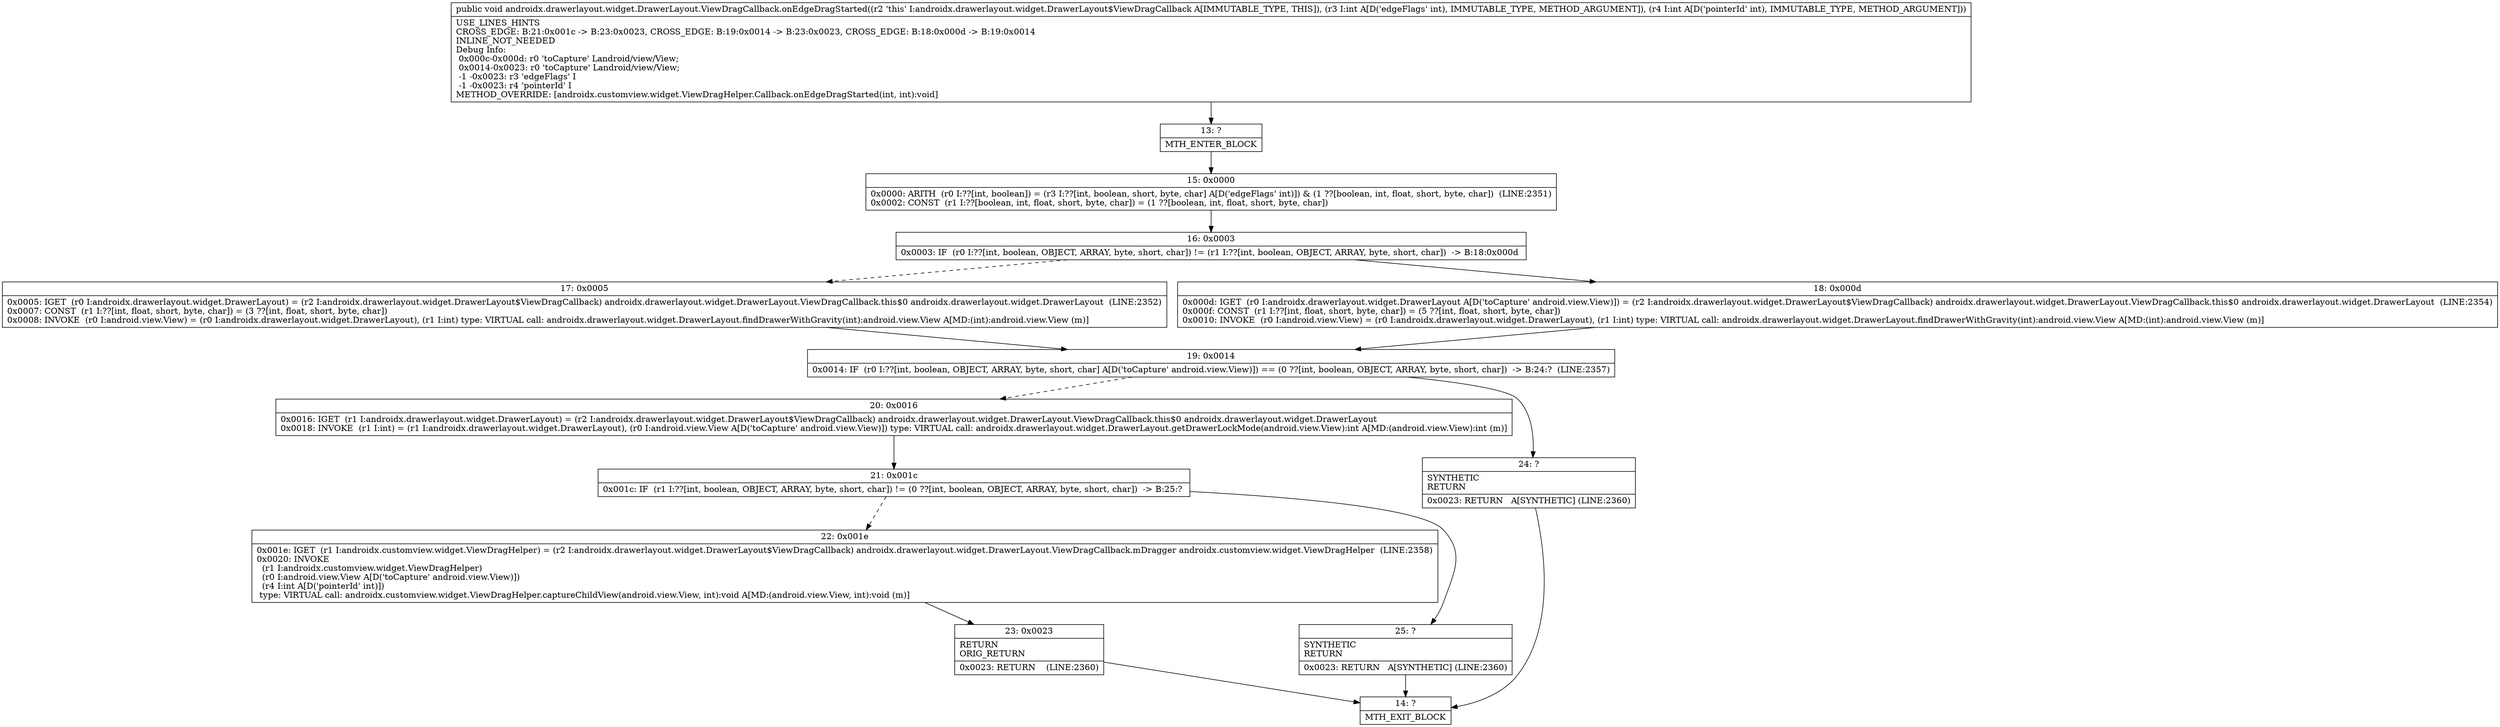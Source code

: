 digraph "CFG forandroidx.drawerlayout.widget.DrawerLayout.ViewDragCallback.onEdgeDragStarted(II)V" {
Node_13 [shape=record,label="{13\:\ ?|MTH_ENTER_BLOCK\l}"];
Node_15 [shape=record,label="{15\:\ 0x0000|0x0000: ARITH  (r0 I:??[int, boolean]) = (r3 I:??[int, boolean, short, byte, char] A[D('edgeFlags' int)]) & (1 ??[boolean, int, float, short, byte, char])  (LINE:2351)\l0x0002: CONST  (r1 I:??[boolean, int, float, short, byte, char]) = (1 ??[boolean, int, float, short, byte, char]) \l}"];
Node_16 [shape=record,label="{16\:\ 0x0003|0x0003: IF  (r0 I:??[int, boolean, OBJECT, ARRAY, byte, short, char]) != (r1 I:??[int, boolean, OBJECT, ARRAY, byte, short, char])  \-\> B:18:0x000d \l}"];
Node_17 [shape=record,label="{17\:\ 0x0005|0x0005: IGET  (r0 I:androidx.drawerlayout.widget.DrawerLayout) = (r2 I:androidx.drawerlayout.widget.DrawerLayout$ViewDragCallback) androidx.drawerlayout.widget.DrawerLayout.ViewDragCallback.this$0 androidx.drawerlayout.widget.DrawerLayout  (LINE:2352)\l0x0007: CONST  (r1 I:??[int, float, short, byte, char]) = (3 ??[int, float, short, byte, char]) \l0x0008: INVOKE  (r0 I:android.view.View) = (r0 I:androidx.drawerlayout.widget.DrawerLayout), (r1 I:int) type: VIRTUAL call: androidx.drawerlayout.widget.DrawerLayout.findDrawerWithGravity(int):android.view.View A[MD:(int):android.view.View (m)]\l}"];
Node_19 [shape=record,label="{19\:\ 0x0014|0x0014: IF  (r0 I:??[int, boolean, OBJECT, ARRAY, byte, short, char] A[D('toCapture' android.view.View)]) == (0 ??[int, boolean, OBJECT, ARRAY, byte, short, char])  \-\> B:24:?  (LINE:2357)\l}"];
Node_20 [shape=record,label="{20\:\ 0x0016|0x0016: IGET  (r1 I:androidx.drawerlayout.widget.DrawerLayout) = (r2 I:androidx.drawerlayout.widget.DrawerLayout$ViewDragCallback) androidx.drawerlayout.widget.DrawerLayout.ViewDragCallback.this$0 androidx.drawerlayout.widget.DrawerLayout \l0x0018: INVOKE  (r1 I:int) = (r1 I:androidx.drawerlayout.widget.DrawerLayout), (r0 I:android.view.View A[D('toCapture' android.view.View)]) type: VIRTUAL call: androidx.drawerlayout.widget.DrawerLayout.getDrawerLockMode(android.view.View):int A[MD:(android.view.View):int (m)]\l}"];
Node_21 [shape=record,label="{21\:\ 0x001c|0x001c: IF  (r1 I:??[int, boolean, OBJECT, ARRAY, byte, short, char]) != (0 ??[int, boolean, OBJECT, ARRAY, byte, short, char])  \-\> B:25:? \l}"];
Node_22 [shape=record,label="{22\:\ 0x001e|0x001e: IGET  (r1 I:androidx.customview.widget.ViewDragHelper) = (r2 I:androidx.drawerlayout.widget.DrawerLayout$ViewDragCallback) androidx.drawerlayout.widget.DrawerLayout.ViewDragCallback.mDragger androidx.customview.widget.ViewDragHelper  (LINE:2358)\l0x0020: INVOKE  \l  (r1 I:androidx.customview.widget.ViewDragHelper)\l  (r0 I:android.view.View A[D('toCapture' android.view.View)])\l  (r4 I:int A[D('pointerId' int)])\l type: VIRTUAL call: androidx.customview.widget.ViewDragHelper.captureChildView(android.view.View, int):void A[MD:(android.view.View, int):void (m)]\l}"];
Node_23 [shape=record,label="{23\:\ 0x0023|RETURN\lORIG_RETURN\l|0x0023: RETURN    (LINE:2360)\l}"];
Node_14 [shape=record,label="{14\:\ ?|MTH_EXIT_BLOCK\l}"];
Node_25 [shape=record,label="{25\:\ ?|SYNTHETIC\lRETURN\l|0x0023: RETURN   A[SYNTHETIC] (LINE:2360)\l}"];
Node_24 [shape=record,label="{24\:\ ?|SYNTHETIC\lRETURN\l|0x0023: RETURN   A[SYNTHETIC] (LINE:2360)\l}"];
Node_18 [shape=record,label="{18\:\ 0x000d|0x000d: IGET  (r0 I:androidx.drawerlayout.widget.DrawerLayout A[D('toCapture' android.view.View)]) = (r2 I:androidx.drawerlayout.widget.DrawerLayout$ViewDragCallback) androidx.drawerlayout.widget.DrawerLayout.ViewDragCallback.this$0 androidx.drawerlayout.widget.DrawerLayout  (LINE:2354)\l0x000f: CONST  (r1 I:??[int, float, short, byte, char]) = (5 ??[int, float, short, byte, char]) \l0x0010: INVOKE  (r0 I:android.view.View) = (r0 I:androidx.drawerlayout.widget.DrawerLayout), (r1 I:int) type: VIRTUAL call: androidx.drawerlayout.widget.DrawerLayout.findDrawerWithGravity(int):android.view.View A[MD:(int):android.view.View (m)]\l}"];
MethodNode[shape=record,label="{public void androidx.drawerlayout.widget.DrawerLayout.ViewDragCallback.onEdgeDragStarted((r2 'this' I:androidx.drawerlayout.widget.DrawerLayout$ViewDragCallback A[IMMUTABLE_TYPE, THIS]), (r3 I:int A[D('edgeFlags' int), IMMUTABLE_TYPE, METHOD_ARGUMENT]), (r4 I:int A[D('pointerId' int), IMMUTABLE_TYPE, METHOD_ARGUMENT]))  | USE_LINES_HINTS\lCROSS_EDGE: B:21:0x001c \-\> B:23:0x0023, CROSS_EDGE: B:19:0x0014 \-\> B:23:0x0023, CROSS_EDGE: B:18:0x000d \-\> B:19:0x0014\lINLINE_NOT_NEEDED\lDebug Info:\l  0x000c\-0x000d: r0 'toCapture' Landroid\/view\/View;\l  0x0014\-0x0023: r0 'toCapture' Landroid\/view\/View;\l  \-1 \-0x0023: r3 'edgeFlags' I\l  \-1 \-0x0023: r4 'pointerId' I\lMETHOD_OVERRIDE: [androidx.customview.widget.ViewDragHelper.Callback.onEdgeDragStarted(int, int):void]\l}"];
MethodNode -> Node_13;Node_13 -> Node_15;
Node_15 -> Node_16;
Node_16 -> Node_17[style=dashed];
Node_16 -> Node_18;
Node_17 -> Node_19;
Node_19 -> Node_20[style=dashed];
Node_19 -> Node_24;
Node_20 -> Node_21;
Node_21 -> Node_22[style=dashed];
Node_21 -> Node_25;
Node_22 -> Node_23;
Node_23 -> Node_14;
Node_25 -> Node_14;
Node_24 -> Node_14;
Node_18 -> Node_19;
}

